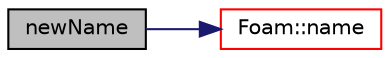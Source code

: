 digraph "newName"
{
  bgcolor="transparent";
  edge [fontname="Helvetica",fontsize="10",labelfontname="Helvetica",labelfontsize="10"];
  node [fontname="Helvetica",fontsize="10",shape=record];
  rankdir="LR";
  Node663 [label="newName",height=0.2,width=0.4,color="black", fillcolor="grey75", style="filled", fontcolor="black"];
  Node663 -> Node664 [color="midnightblue",fontsize="10",style="solid",fontname="Helvetica"];
  Node664 [label="Foam::name",height=0.2,width=0.4,color="red",URL="$a21851.html#adcb0df2bd4953cb6bb390272d8263c3a",tooltip="Return a string representation of a complex. "];
}
